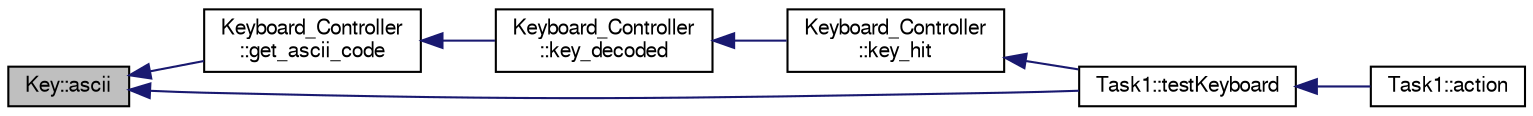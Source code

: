 digraph "Key::ascii"
{
  bgcolor="transparent";
  edge [fontname="FreeSans",fontsize="10",labelfontname="FreeSans",labelfontsize="10"];
  node [fontname="FreeSans",fontsize="10",shape=record];
  rankdir="LR";
  Node1 [label="Key::ascii",height=0.2,width=0.4,color="black", fillcolor="grey75", style="filled" fontcolor="black"];
  Node1 -> Node2 [dir="back",color="midnightblue",fontsize="10",style="solid",fontname="FreeSans"];
  Node2 [label="Keyboard_Controller\l::get_ascii_code",height=0.2,width=0.4,color="black",URL="$classKeyboard__Controller.html#ac2b33ffe1e2794c81249861aa792513a",tooltip="convert the received scancode and modfier bits to an ascii char"];
  Node2 -> Node3 [dir="back",color="midnightblue",fontsize="10",style="solid",fontname="FreeSans"];
  Node3 [label="Keyboard_Controller\l::key_decoded",height=0.2,width=0.4,color="black",URL="$classKeyboard__Controller.html#aa517065c0ed4059b477dfb481539b1b2",tooltip="interpret the received scancode and modifier bits"];
  Node3 -> Node4 [dir="back",color="midnightblue",fontsize="10",style="solid",fontname="FreeSans"];
  Node4 [label="Keyboard_Controller\l::key_hit",height=0.2,width=0.4,color="black",URL="$classKeyboard__Controller.html#a78cf6859d88097a0f2b6945fc86c1d21",tooltip="get the last pressed key"];
  Node4 -> Node5 [dir="back",color="midnightblue",fontsize="10",style="solid",fontname="FreeSans"];
  Node5 [label="Task1::testKeyboard",height=0.2,width=0.4,color="black",URL="$classTask1.html#a587ce3fad20f9ec4ec88beefd08db49e",tooltip="test the functionality of the Keyboard_Controller object"];
  Node5 -> Node6 [dir="back",color="midnightblue",fontsize="10",style="solid",fontname="FreeSans"];
  Node6 [label="Task1::action",height=0.2,width=0.4,color="black",URL="$classTask1.html#a0d4029a13591e70af436c0ead066ea5c",tooltip="parse and print multiboot information"];
  Node1 -> Node5 [dir="back",color="midnightblue",fontsize="10",style="solid",fontname="FreeSans"];
}
